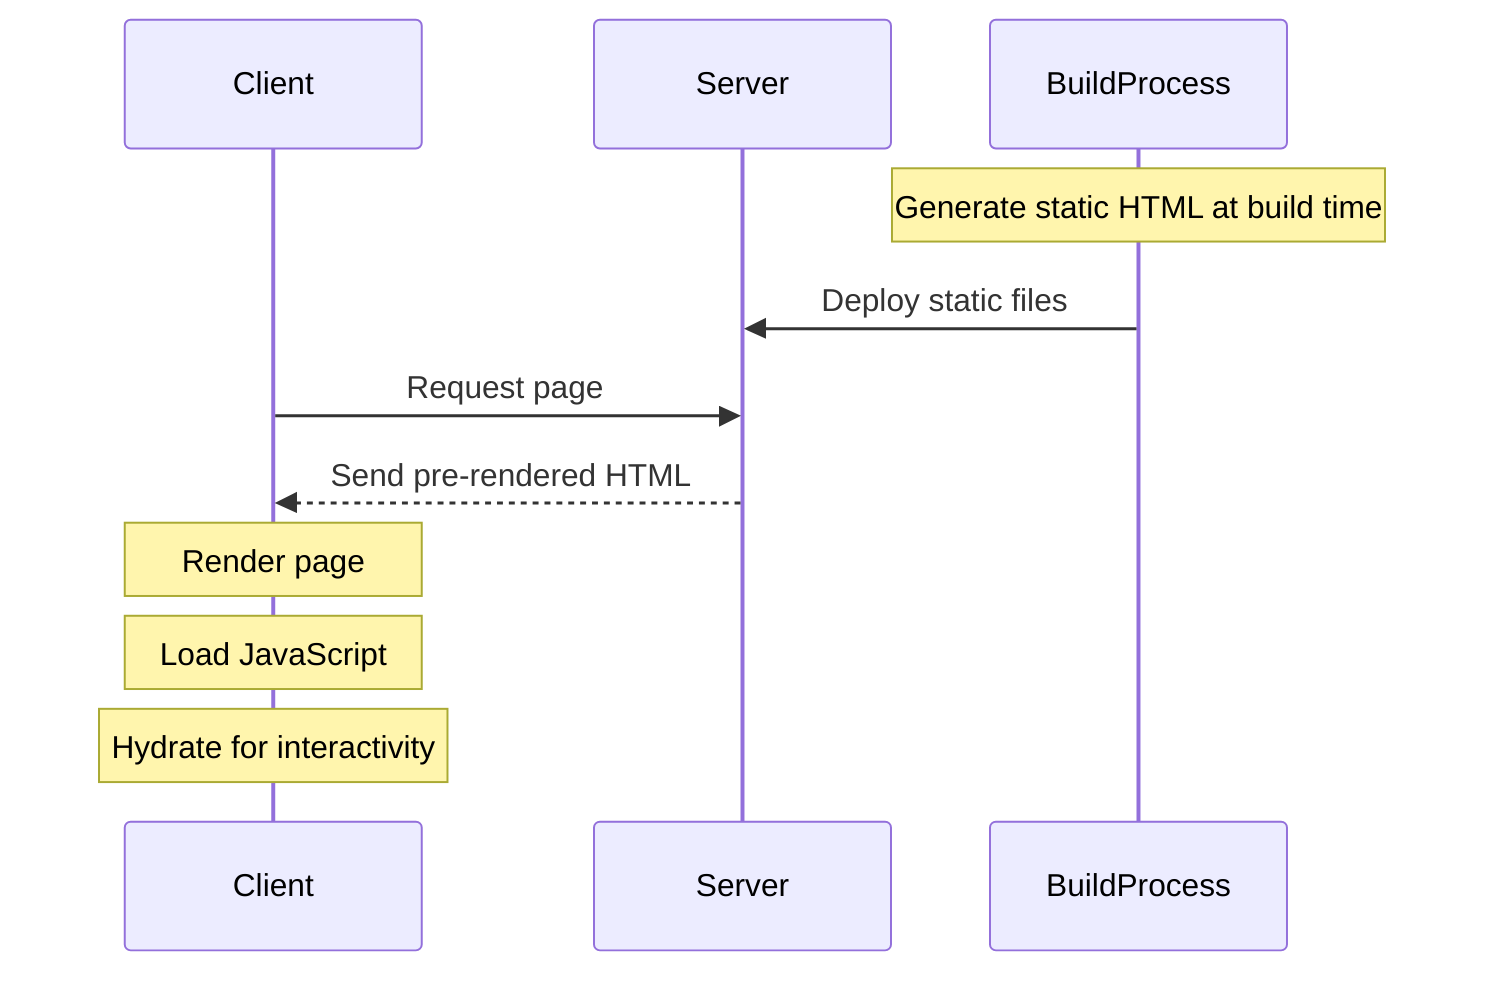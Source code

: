 sequenceDiagram
    participant Client
    participant Server
    participant BuildProcess

    Note over BuildProcess: Generate static HTML at build time
    BuildProcess->>Server: Deploy static files
    Client->>Server: Request page
    Server-->>Client: Send pre-rendered HTML
    Note over Client: Render page
    Note over Client: Load JavaScript
    Note over Client: Hydrate for interactivity